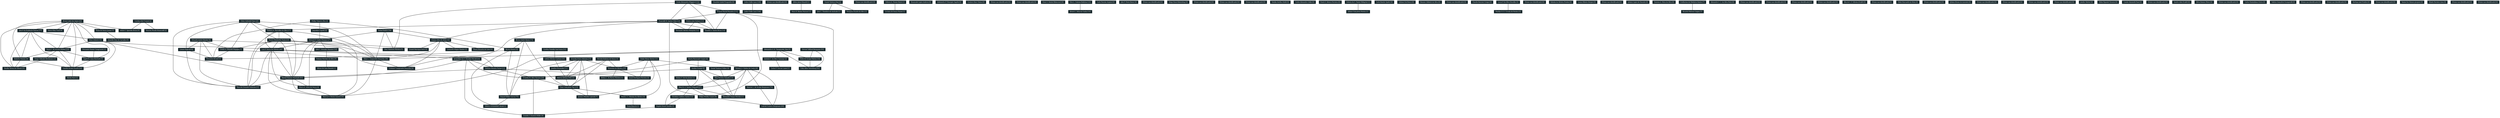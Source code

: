 strict graph grafo1 {
	graph [bb="0,0,12884,653",
		id=grafo1,
		overlap=False
	];
	node [fontsize=8,
		label="\N",
		shape=rectangle,
		style=filled
	];
	0	 [URL="membro-0047274636775859.html",
		color="#17272B",
		fontcolor="#FFFFFF",
		height=0.23611,
		label="Bruno Leite dos Anjos [20]",
		pos="345,538.5",
		width=1.4583];
	20	 [URL="membro-1171304952099087.html",
		color="#17272B",
		fontcolor="#FFFFFF",
		height=0.23611,
		label="João P. da Exaltação Pascon [17]",
		pos="235,485.5",
		width=1.7361];
	0 -- 20	 [pos="327.33,529.98 306.92,520.15 273.54,504.07 252.99,494.17"];
	24	 [URL="membro-1405850939282996.html",
		color="#17272B",
		fontcolor="#FFFFFF",
		height=0.23611,
		label="Irina Lübeck [15]",
		pos="391,432.5",
		width=1.0278];
	0 -- 24	 [pos="348.76,529.83 357.39,509.95 378.51,461.29 387.18,441.29"];
	25	 [URL="membro-1407091257163545.html",
		color="#17272B",
		fontcolor="#FFFFFF",
		height=0.23611,
		label="Paulo de Souza Junior [7]",
		pos="442,485.5",
		width=1.3889];
	0 -- 25	 [pos="360.58,529.98 378.58,520.15 408.02,504.07 426.13,494.17"];
	30	 [URL="membro-1689306155948159.html",
		color="#17272B",
		fontcolor="#FFFFFF",
		height=0.23611,
		label="Maria L. de Arruda Mistieri [23]",
		pos="333,379.5",
		width=1.7361];
	0 -- 30	 [pos="344.35,529.95 342.27,502.34 335.74,415.76 333.65,388.09"];
	59	 [URL="membro-3189945818846211.html",
		color="#17272B",
		fontcolor="#FFFFFF",
		height=0.23611,
		label="Maria Elisa Trost [8]",
		pos="553,485.5",
		width=1.1944];
	0 -- 59	 [pos="378.42,529.98 417.12,520.12 480.51,503.97 519.32,494.08"];
	80	 [URL="membro-4636080248996522.html",
		color="#17272B",
		fontcolor="#FFFFFF",
		height=0.23611,
		label="Roberto Thiesen [6]",
		pos="145,326.5",
		width=1.1389];
	0 -- 80	 [pos="292.4,532.37 244.87,525.68 179.87,513.27 163,494 121.97,447.12 136.75,362.3 142.88,335.12"];
	123	 [URL="membro-7571726937337690.html",
		color="#17272B",
		fontcolor="#FFFFFF",
		height=0.23611,
		label="Ingrid R. Lima Machado [5]",
		pos="510,326.5",
		width=1.5139];
	0 -- 123	 [pos="397.53,533.13 469.6,525.22 591.77,509.69 605,494 625.85,469.28 684.91,515.58 583,371 570.94,353.89 550.02,342.13 533.66,335.02"];
	140	 [URL="membro-8345134253755342.html",
		color="#17272B",
		fontcolor="#FFFFFF",
		height=0.23611,
		label="Marília Teresa de Oliveira [5]",
		pos="92,273.5",
		width=1.6111];
	0 -- 140	 [pos="292.23,533.34 195.58,522.43 0,492.89 0,432.5 0,432.5 0,432.5 0,379.5 0,333.45 50.145,297.62 76.393,282.02"];
	142	 [URL="membro-8519904598953344.html",
		color="#17272B",
		fontcolor="#FFFFFF",
		height=0.23611,
		label="Claudia Acosta Duarte [20]",
		pos="367,273.5",
		width=1.4861];
	0 -- 142	 [pos="292.39,532.49 241.45,525.66 168.93,512.94 148,494 87.431,439.18 42.103,380.25 95,318 108.96,301.57 238.11,286.21 313.32,278.57"];
	163	 [URL="membro-9761857774819478.html",
		color="#17272B",
		fontcolor="#FFFFFF",
		height=0.23611,
		label="Mário C. Sperotto Brum [5]",
		pos="706,485.5",
		width=1.4861];
	0 -- 163	 [pos="397.88,530.74 466.03,520.73 583.88,503.43 652.39,493.37"];
	20 -- 24	 [pos="260.06,476.98 289.09,467.12 336.63,450.97 365.74,441.08"];
	20 -- 30	 [pos="243.02,476.83 261.4,456.95 306.39,408.29 324.87,388.29"];
	20 -- 80	 [pos="230.16,476.95 214.53,449.34 165.52,362.76 149.86,335.09"];
	20 -- 140	 [pos="222.25,476.8 193.28,456.18 122.87,401.09 95,335 87.608,317.47 89.045,294.58 90.607,282.27"];
	20 -- 142	 [pos="234.64,476.73 234.25,456.08 235.96,403.69 261,371 281.79,343.85 304.03,358.36 329,335 345.68,319.39 357.85,294.89 363.49,282.03"];
	24 -- 30	 [pos="381.68,423.98 370.92,414.15 353.32,398.07 342.49,388.17"];
	24 -- 142	 [pos="395.03,423.77 400.02,411.88 407.46,389.89 404,371 397.7,336.63 379.87,298.67 371.47,282.06"];
	83	 [URL="membro-4839195121781005.html",
		color="#17272B",
		fontcolor="#FFFFFF",
		height=0.23611,
		label="Luis F. Souza de Oliveira [80]",
		pos="1136,379.5",
		width=1.6111];
	24 -- 83	 [pos="428.1,425.23 431.1,424.77 434.1,424.35 437,424 716.33,390.37 788.83,413.72 1069,388 1071.9,387.73 1074.9,387.44 1077.9,387.12"];
	124	 [URL="membro-7651341120825287.html",
		color="#17272B",
		fontcolor="#FFFFFF",
		height=0.23611,
		label="Michel Mansur Machado [83]",
		pos="1245,220.5",
		width=1.5694];
	24 -- 124	 [pos="428.15,425.25 467.07,417.34 529.84,403.69 583,388 737.53,342.4 767.58,303.6 924,265 1015.1,242.52 1123.7,230.45 1188.4,224.76"];
	71	 [URL="membro-4297260102377031.html",
		color="#17272B",
		fontcolor="#FFFFFF",
		height=0.23611,
		label="Amarílis Díaz de Carvalho [5]",
		pos="504,432.5",
		width=1.6111];
	25 -- 71	 [pos="451.96,476.98 463.46,467.15 482.28,451.07 493.86,441.17"];
	30 -- 80	 [pos="302.79,370.98 267.82,361.12 210.52,344.97 175.44,335.08"];
	30 -- 123	 [pos="361.44,370.98 394.37,361.12 448.31,344.97 481.34,335.08"];
	30 -- 142	 [pos="340.42,370.99 347.35,362.51 357.29,348.79 362,335 368.17,316.96 368.18,294.27 367.61,282.12"];
	98	 [URL="membro-5625811036384501.html",
		color="#17272B",
		fontcolor="#FFFFFF",
		height=0.23611,
		label="Diego Vilibaldo Beckmann [3]",
		pos="262,326.5",
		width=1.6111];
	30 -- 98	 [pos="321.59,370.98 308.42,361.15 286.87,345.07 273.61,335.17"];
	80 -- 140	 [pos="136.25,317.75 126.37,307.87 110.4,291.9 100.59,282.09"];
	80 -- 142	 [pos="180.67,317.98 221.97,308.12 289.63,291.97 331.05,282.08"];
	123 -- 142	 [pos="487.02,317.98 460.5,308.15 417.1,292.07 390.39,282.17"];
	148	 [URL="membro-8978799324980898.html",
		color="#17272B",
		fontcolor="#FFFFFF",
		height=0.23611,
		label="Mirela Noro [1]",
		pos="367,220.5",
		width=0.95833];
	142 -- 148	 [pos="367,264.75 367,254.87 367,238.9 367,229.09"];
	83 -- 124	 [pos="1144,370.96 1152,362.23 1164.4,348.13 1174,335 1201.6,297.23 1229.4,248.59 1240.3,229.12"];
	136	 [URL="membro-8153279253583982.html",
		color="#17272B",
		fontcolor="#FFFFFF",
		height=0.23611,
		label="Marcelo Donadel Malesuik [21]",
		pos="1558,167.5",
		width=1.6667];
	83 -- 136	 [pos="1136.9,370.95 1140.5,339.86 1154.4,233.53 1179,212 1202.5,191.46 1396.9,177.04 1497.8,170.87"];
	166	 [URL="membro-9923685211581446.html",
		color="#17272B",
		fontcolor="#FFFFFF",
		height=0.23611,
		label="Marcus V. Morini Querol [18]",
		pos="1202,114.5",
		width=1.6111];
	83 -- 166	 [pos="1134.1,370.76 1130.2,352.69 1122,309.88 1122,273.5 1122,273.5 1122,273.5 1122,220.5 1122,176.46 1166.5,139.13 1189.1,123.01"];
	144	 [URL="membro-8606207704187820.html",
		color="#17272B",
		fontcolor="#FFFFFF",
		height=0.23611,
		label="Marco A. Alves de Souza [4]",
		pos="1037,167.5",
		width=1.5694];
	83 -- 144	 [pos="1130,370.88 1124,362.09 1114.8,347.95 1108,335 1077.3,276.21 1049.2,201.16 1040.1,176.09"];
	85	 [URL="membro-5099227329574183.html",
		color="#17272B",
		fontcolor="#FFFFFF",
		height=0.23611,
		label="Jacqueline da C. Escobar Piccoli [24]",
		pos="1296,326.5",
		width=1.9306];
	83 -- 85	 [pos="1161.7,370.98 1191.5,361.12 1240.2,344.97 1270.1,335.08"];
	93	 [URL="membro-5421615151521751.html",
		color="#17272B",
		fontcolor="#FFFFFF",
		height=0.23611,
		label="Fabiane Moreira Farias [13]",
		pos="1437,273.5",
		width=1.5139];
	83 -- 93	 [pos="1194.3,372.55 1254.3,364.68 1343.4,350.89 1374,335 1399,322.04 1420.6,295.94 1430.8,282.28"];
	124 -- 136	 [pos="1295.3,211.98 1353.6,202.11 1449.2,185.92 1507.6,176.04"];
	124 -- 166	 [pos="1241.5,211.83 1233.4,191.95 1213.7,143.29 1205.6,123.29"];
	124 -- 144	 [pos="1211.6,211.98 1172.9,202.12 1109.5,185.97 1070.7,176.08"];
	98 -- 140	 [pos="234.69,317.98 203.06,308.12 151.25,291.97 119.53,282.08"];
	144 -- 166	 [pos="1063.5,158.98 1094.2,149.12 1144.5,132.97 1175.3,123.08"];
	85 -- 124	 [pos="1288.5,317.85 1281.3,309.26 1270.7,295.46 1264,282 1255.1,264.19 1249.4,241.41 1246.7,229.19"];
	85 -- 93	 [pos="1318.7,317.98 1344.8,308.15 1387.6,292.07 1413.9,282.17"];
	97	 [URL="membro-5587229134147743.html",
		color="#17272B",
		fontcolor="#FFFFFF",
		height=0.23611,
		label="Graziela M. Silva Tavares [29]",
		pos="2776,220.5",
		width=1.6528];
	85 -- 97	 [pos="1303.4,317.69 1316,303.48 1343.1,276 1373,265 1436.8,241.5 2456.3,225.14 2716.1,221.34"];
	149	 [URL="membro-9089314082593115.html",
		color="#17272B",
		fontcolor="#FFFFFF",
		height=0.23611,
		label="Daniela V. Kassick Müller [6]",
		pos="2466,8.5",
		width=1.6111];
	85 -- 149	 [pos="1299.3,317.68 1307.8,293.83 1330,225.93 1330,167.5 1330,167.5 1330,167.5 1330,114.5 1330,59.812 2175.7,20.585 2407.7,10.85"];
	93 -- 124	 [pos="1406.2,264.98 1370.4,255.12 1311.9,238.97 1276.1,229.08"];
	156	 [URL="membro-9436487230121608.html",
		color="#17272B",
		fontcolor="#FFFFFF",
		height=0.23611,
		label="Anali Martegani Ferreira [4]",
		pos="3318,220.5",
		width=1.5417];
	93 -- 156	 [pos="1491.9,272.5 1776.2,267.28 3074,242.86 3253,229 3256.1,228.76 3259.2,228.48 3262.4,228.17"];
	93 -- 97	 [pos="1491.6,271.34 1706.4,262.84 2492.8,231.71 2716.3,222.86"];
	1	 [URL="membro-0120736228044122.html",
		color="#17272B",
		fontcolor="#FFFFFF",
		height=0.23611,
		label="Clésio Soldateli Paim [20]",
		pos="1529,538.5",
		width=1.4167];
	1 -- 136	 [pos="1477.7,533.48 1404.3,525.76 1276.7,510.19 1263,494 1190.1,407.88 1354.5,384.03 1446,318 1469.4,301.12 1480.9,303.57 1500,282 1529.9,\
248.33 1548.7,196.51 1555.3,176.14"];
	64	 [URL="membro-3371279926465248.html",
		color="#17272B",
		fontcolor="#FFFFFF",
		height=0.23611,
		label="Lisiane Bajerski [8]",
		pos="2069,379.5",
		width=1.1389];
	1 -- 64	 [pos="1558,529.95 1651.8,502.34 1945.9,415.76 2039.8,388.09"];
	69	 [URL="membro-3992443023418750.html",
		color="#17272B",
		fontcolor="#FFFFFF",
		height=0.23611,
		label="Fabiana E. Barcellos da Silva [17]",
		pos="2039,485.5",
		width=1.7917];
	1 -- 69	 [pos="1580.1,533.3 1660.8,525.06 1822.7,508.47 1960,494 1964.7,493.51 1969.5,493 1974.3,492.48"];
	74	 [URL="membro-4455461576886254.html",
		color="#17272B",
		fontcolor="#FFFFFF",
		height=0.23611,
		label="Favero Reisdorfer Paula [23]",
		pos="1455,432.5",
		width=1.5556];
	1 -- 74	 [pos="1522.9,529.83 1509.1,509.95 1475.1,461.29 1461.1,441.29"];
	92	 [URL="membro-5400708933813339.html",
		color="#17272B",
		fontcolor="#FFFFFF",
		height=0.23611,
		label="Cheila D. Ottonelli Stopiglia [7]",
		pos="1583,379.5",
		width=1.6944];
	1 -- 92	 [pos="1531.9,529.95 1541.3,502.34 1570.7,415.76 1580.1,388.09"];
	112	 [URL="membro-6758699828667193.html",
		color="#17272B",
		fontcolor="#FFFFFF",
		height=0.23611,
		label="Elton L. Gasparotto Denardin [38]",
		pos="1672,326.5",
		width=1.7917];
	1 -- 112	 [pos="1478,536.56 1392.8,532.64 1216.5,521.69 1070,494 984.24,477.79 636.71,434.11 697,371 712.76,354.51 1392.1,334.27 1607.3,328.26"];
	64 -- 136	 [pos="2048.3,370.93 1965.9,336.73 1661,210.25 1578.6,176.06"];
	102	 [URL="membro-5910402149698767.html",
		color="#17272B",
		fontcolor="#FFFFFF",
		height=0.23611,
		label="Fernanda Bruxel [3]",
		pos="2106,326.5",
		width=1.1528];
	64 -- 102	 [pos="2075.1,370.75 2082,360.87 2093.2,344.9 2100,335.09"];
	69 -- 83	 [pos="1974.1,484.67 1856.8,482.38 1602.1,473.7 1390,441 1306.8,428.17 1210.8,401.64 1164.3,388.01"];
	69 -- 124	 [pos="2103.6,482.21 2165.2,477.56 2251.8,466.56 2273,441 2303.2,404.55 2418.4,404.04 2143,265 2105.4,246.03 1493.4,227.43 1301.8,222.05"];
	69 -- 136	 [pos="2103.5,480.37 2169.6,474.08 2266.9,461.64 2298,441 2326.8,421.89 2346.6,402.36 2332,371 2295.5,292.66 2247.9,300.24 2169,265 2106.7,\
237.19 2091.5,227.14 2025,212 1949.2,194.74 1726.5,178.46 1618.4,171.31"];
	69 -- 74	 [pos="1974.3,479.63 1859,469.17 1620.3,447.5 1511.3,437.61"];
	69 -- 112	 [pos="2034.5,476.81 2022.7,454.92 1988.5,397.34 1942,371 1907.8,351.62 1805,338.7 1736.5,331.98"];
	74 -- 83	 [pos="1403.7,423.98 1344.3,414.11 1246.9,397.92 1187.4,388.04"];
	74 -- 124	 [pos="1398.6,425.29 1354.4,418.35 1298.1,406.2 1284,388 1279.4,382.02 1279.8,377.26 1284,371 1310,332.56 1394.7,359.56 1374,318 1351.4,\
272.64 1296.6,242.77 1266.2,229.1"];
	74 -- 136	 [pos="1430.7,423.89 1405.5,413.51 1371.7,394.5 1385,371 1423.1,303.91 1489.2,344.8 1534,282 1557.8,248.6 1559,196.62 1558.4,176.18"];
	74 -- 92	 [pos="1475.6,423.98 1499.3,414.15 1538.2,398.07 1562.1,388.17"];
	74 -- 112	 [pos="1435.1,423.99 1411.1,412.51 1375.8,391.18 1393,371 1406.8,354.86 1529.3,340.21 1607.4,332.41"];
	100	 [URL="membro-5805841991374556.html",
		color="#17272B",
		fontcolor="#FFFFFF",
		height=0.23611,
		label="Cleci Menezes Moreira [7]",
		pos="759,379.5",
		width=1.4583];
	74 -- 100	 [pos="1398.9,428.23 1267.3,418.2 939.82,393.27 811.64,383.51"];
	101	 [URL="membro-5903230708776294.html",
		color="#17272B",
		fontcolor="#FFFFFF",
		height=0.23611,
		label="Daniel Henrique Roos [3]",
		pos="1453,379.5",
		width=1.4028];
	74 -- 101	 [pos="1454.7,423.75 1454.3,413.87 1453.7,397.9 1453.3,388.09"];
	92 -- 112	 [pos="1597.3,370.98 1613.8,361.15 1640.8,345.07 1657.4,335.17"];
	92 -- 102	 [pos="1644,373.32 1751.7,362.41 1972.6,340.02 2064.5,330.71"];
	112 -- 166	 [pos="1672.7,317.83 1674.5,289.77 1676,200.82 1627,159 1599.7,135.68 1370.3,122.17 1260.3,116.98"];
	121	 [URL="membro-7528612885865102.html",
		color="#17272B",
		fontcolor="#FFFFFF",
		height=0.23611,
		label="Cristiane Casagrande Denardin [9]",
		pos="2069,273.5",
		width=1.8056];
	112 -- 121	 [pos="1735.8,317.98 1809.8,308.11 1931,291.92 2005,282.04"];
	2	 [URL="membro-0130850513274456.html",
		color="#17272B",
		fontcolor="#FFFFFF",
		height=0.23611,
		label="Michele Bulhosa de Souza [3]",
		pos="2949,326.5",
		width=1.5833];
	55	 [URL="membro-2897389126865192.html",
		color="#17272B",
		fontcolor="#FFFFFF",
		height=0.23611,
		label="Márcia Adriana Poll [12]",
		pos="2980,220.5",
		width=1.375];
	2 -- 55	 [pos="2949.6,317.97 2950.7,305.94 2953.3,283.39 2959,265 2963.1,251.95 2970.2,237.83 2975.1,229.07"];
	84	 [URL="membro-5054903220250339.html",
		color="#17272B",
		fontcolor="#FFFFFF",
		height=0.23611,
		label="Andressa da Silveira [10]",
		pos="3242,273.5",
		width=1.3889];
	2 -- 84	 [pos="2996.1,317.98 3050.6,308.12 3139.9,291.97 3194.6,282.08"];
	107	 [URL="membro-6283719909074304.html",
		color="#17272B",
		fontcolor="#FFFFFF",
		height=0.23611,
		label="Cenir Gonçalves Tier [15]",
		pos="2941,167.5",
		width=1.4306];
	2 -- 107	 [pos="2944.2,317.92 2934.1,298.92 2912.5,251.82 2921,212 2923.8,198.91 2930.8,185.03 2935.7,176.32"];
	55 -- 107	 [pos="2973.6,211.75 2966.3,201.87 2954.5,185.9 2947.3,176.09"];
	84 -- 156	 [pos="3254.2,264.98 3268.3,255.15 3291.4,239.07 3305.6,229.17"];
	117	 [URL="membro-7263325437834001.html",
		color="#17272B",
		fontcolor="#FFFFFF",
		height=0.23611,
		label="Betina L. da Rocha Moreira [1]",
		pos="3184,220.5",
		width=1.6667];
	84 -- 117	 [pos="3232.7,264.98 3221.9,255.15 3204.3,239.07 3193.5,229.17"];
	118	 [URL="membro-7312946418733110.html",
		color="#17272B",
		fontcolor="#FFFFFF",
		height=0.23611,
		label="Raquel Pötter Garcia [75]",
		pos="2688,114.5",
		width=1.4028];
	107 -- 118	 [pos="2900.4,158.98 2853.3,149.12 2776.2,132.97 2729,123.08"];
	157	 [URL="membro-9449772207314379.html",
		color="#17272B",
		fontcolor="#FFFFFF",
		height=0.23611,
		label="Jussara Mendes Lipinski [7]",
		pos="3440,114.5",
		width=1.4861];
	107 -- 157	 [pos="2992.5,162.03 3087.5,151.94 3289.4,130.5 3386.1,120.22"];
	120	 [URL="membro-7525976996261066.html",
		color="#17272B",
		fontcolor="#FFFFFF",
		height=0.23611,
		label="Marta I. C. Messias da Silveira [4]",
		pos="3142,114.5",
		width=1.8194];
	107 -- 120	 [pos="2973.3,158.98 3010.7,149.12 3071.9,132.97 3109.5,123.08"];
	138	 [URL="membro-8253689558366590.html",
		color="#17272B",
		fontcolor="#FFFFFF",
		height=0.23611,
		label="Débora Schlotefeldt Siniak [1]",
		pos="2380,61.5",
		width=1.6111];
	118 -- 138	 [pos="2638.5,105.98 2581.1,96.109 2487.1,79.924 2429.6,70.038"];
	152	 [URL="membro-9177182127478055.html",
		color="#17272B",
		fontcolor="#FFFFFF",
		height=0.23611,
		label="Paula Bianchi [1]",
		pos="3142,61.5",
		width=1.0278];
	120 -- 152	 [pos="3142,105.75 3142,95.869 3142,79.9 3142,70.089"];
	3	 [URL="membro-0147193667632049.html",
		color="#17272B",
		fontcolor="#FFFFFF",
		height=0.23611,
		label="Claudete Izabel Funguetto [0]",
		pos="4092,644.5",
		width=1.5694];
	4	 [URL="membro-0319287015319197.html",
		color="#17272B",
		fontcolor="#FFFFFF",
		height=0.23611,
		label="Giulia Alessandra Wiggers [132]",
		pos="3936,644.5",
		width=1.7222];
	4 -- 100	 [pos="3873.7,643.99 3442.4,640.27 919,615.19 919,538.5 919,538.5 919,538.5 919,485.5 919,428.69 848.03,400.53 800.62,388.06"];
	8	 [URL="membro-0454207116065740.html",
		color="#17272B",
		fontcolor="#FFFFFF",
		height=0.23611,
		label="Franck Maciel Peçanha [131]",
		pos="4130,591.5",
		width=1.5694];
	4 -- 8	 [pos="3967.2,635.98 4003.3,626.12 4062.4,609.97 4098.6,600.08"];
	35	 [URL="membro-1934452177482144.html",
		color="#17272B",
		fontcolor="#FFFFFF",
		height=0.23611,
		label="Francielli W. Santos Cibin [16]",
		pos="3842,538.5",
		width=1.6528];
	4 -- 35	 [pos="3928.3,635.83 3910.7,615.95 3867.5,567.29 3849.8,547.29"];
	115	 [URL="membro-7161639654325086.html",
		color="#17272B",
		fontcolor="#FFFFFF",
		height=0.23611,
		label="Daniela d. Santos Brum [14]",
		pos="4065,485.5",
		width=1.5278];
	4 -- 115	 [pos="3944.9,635.79 3961.5,619.25 3998.1,581.81 4025,547 4038.9,529.07 4052.8,506.34 4060,494.15"];
	8 -- 35	 [pos="4083.7,582.98 4030.1,573.12 3942.4,556.97 3888.6,547.08"];
	8 -- 115	 [pos="4124.7,582.83 4112.5,562.95 4082.7,514.29 4070.4,494.29"];
	82	 [URL="membro-4752530725363240.html",
		color="#17272B",
		fontcolor="#FFFFFF",
		height=0.23611,
		label="Felipe Pivetta Carpes [6]",
		pos="4100,114.5",
		width=1.3611];
	8 -- 82	 [pos="4132.5,582.79 4137.4,564.78 4148,522.09 4148,485.5 4148,485.5 4148,485.5 4148,220.5 4148,181.31 4120.4,140.64 4107.1,123.24"];
	129	 [URL="membro-7751701952514459.html",
		color="#17272B",
		fontcolor="#FFFFFF",
		height=0.23611,
		label="Gabriel Gustavo Bergmann [69]",
		pos="4059,61.5",
		width=1.6806];
	8 -- 129	 [pos="4138.3,582.96 4153.8,565.93 4186,525.88 4186,485.5 4186,485.5 4186,485.5 4186,167.5 4186,137.47 4179.3,127.19 4158,106 4140.1,88.188 \
4113.8,76.83 4092.8,70.051"];
	35 -- 69	 [pos="3782.3,536.74 3509.9,528.74 2386.8,495.72 2103.9,487.41"];
	35 -- 121	 [pos="3782.2,534.56 3543.4,518.46 2657.5,455.37 2385,388 2325.7,373.33 2151.8,305.99 2090.6,282.01"];
	35 -- 115	 [pos="3877.8,529.98 3919.3,520.12 3987.3,503.97 4028.9,494.08"];
	35 -- 82	 [pos="3843.7,529.78 3846.3,517.51 3851.9,494.69 3861,477 3937.9,327.52 4023.6,330.44 4090,176 4097.6,158.31 4099.5,135.49 4099.9,123.22"];
	63	 [URL="membro-3338405134728553.html",
		color="#17272B",
		fontcolor="#FFFFFF",
		height=0.23611,
		label="Fernando Silveira Mesquita [12]",
		pos="3931,485.5",
		width=1.6944];
	35 -- 63	 [pos="3856.3,529.98 3872.8,520.15 3899.8,504.07 3916.4,494.17"];
	72	 [URL="membro-4355211015887363.html",
		color="#17272B",
		fontcolor="#FFFFFF",
		height=0.23611,
		label="Daiana Silva de Ávila [14]",
		pos="1754,432.5",
		width=1.4444];
	35 -- 72	 [pos="3782.2,538.01 3482.2,535.4 2147.8,522.31 1965,494 1894.3,483.05 1814,455.15 1776.1,441"];
	82 -- 129	 [pos="4093.2,105.75 4085.6,95.869 4073.2,79.9 4065.6,70.089"];
	72 -- 112	 [pos="1736,423.99 1721.9,416.41 1702.6,404.04 1691,388 1679.2,371.72 1674.6,347.93 1672.9,335.24"];
	72 -- 101	 [pos="1705.6,423.98 1649.6,414.12 1557.9,397.97 1501.7,388.08"];
	72 -- 121	 [pos="1806.3,427.22 1845.5,421.63 1899.4,410.36 1942,388 1995.6,359.87 2044.4,303.86 2062,282.27"];
	77	 [URL="membro-4569568927785852.html",
		color="#17272B",
		fontcolor="#FFFFFF",
		height=0.23611,
		label="Leonardo Magno Rambo [1]",
		pos="1754,379.5",
		width=1.5];
	72 -- 77	 [pos="1754,423.75 1754,413.87 1754,397.9 1754,388.09"];
	165	 [URL="membro-9880332007728108.html",
		color="#17272B",
		fontcolor="#FFFFFF",
		height=0.23611,
		label="Maria Eduarda de Lima [3]",
		pos="1880,379.5",
		width=1.4861];
	72 -- 165	 [pos="1774.2,423.98 1797.6,414.15 1835.9,398.07 1859.4,388.17"];
	5	 [URL="membro-0390762757228334.html",
		color="#17272B",
		fontcolor="#FFFFFF",
		height=0.23611,
		label="Phillip Vilanova Ilha [2]",
		pos="2132,538.5",
		width=1.3333];
	5 -- 102	 [pos="2132,529.7 2131.7,504.66 2130,430.97 2119,371 2116.7,358.33 2112.2,344.12 2109.1,335.24"];
	26	 [URL="membro-1554363972064498.html",
		color="#17272B",
		fontcolor="#FFFFFF",
		height=0.23611,
		label="Jaqueline Copetti [4]",
		pos="1121,485.5",
		width=1.1667];
	5 -- 26	 [pos="2083.9,536.19 1952.5,529.82 1576,511.38 1263,494 1229.5,492.14 1191.5,489.86 1163.2,488.12"];
	62	 [URL="membro-3289557948187134.html",
		color="#17272B",
		fontcolor="#FFFFFF",
		height=0.23611,
		label="Bruna Stamm [5]",
		pos="2431,379.5",
		width=1.0139];
	5 -- 62	 [pos="2157.5,529.9 2200.1,514.97 2287.7,481.94 2355,441 2381.1,425.13 2408.1,401.17 2421.8,388.35"];
	52	 [URL="membro-2760002240063004.html",
		color="#17272B",
		fontcolor="#FFFFFF",
		height=0.23611,
		label="Edward F. Castro Pessano [27]",
		pos="1082,432.5",
		width=1.6389];
	26 -- 52	 [pos="1114.6,476.75 1107.3,466.87 1095.5,450.9 1088.3,441.09"];
	62 -- 102	 [pos="2394.4,373.52 2333.4,363.59 2211.7,343.74 2147.6,333.29"];
	62 -- 118	 [pos="2432,370.88 2434.6,350.56 2443.6,298.82 2469,265 2523.7,192.17 2624.4,142.14 2667.5,123.08"];
	62 -- 138	 [pos="2428.5,370.97 2421.8,347.3 2404,278.74 2404,220.5 2404,220.5 2404,220.5 2404,167.5 2404,130.52 2389.9,88.029 2383.3,70.144"];
	52 -- 83	 [pos="1090.9,423.75 1101,413.87 1117.3,397.9 1127.2,388.09"];
	52 -- 124	 [pos="1032.2,423.96 994.37,416.33 946.8,403.9 935,388 902.38,344.05 902.94,304.33 941,265 957.93,247.51 1105.2,232.34 1188.4,225.07"];
	52 -- 166	 [pos="1022.8,424.91 978.08,417.86 921.92,405.76 907,388 871.82,346.12 893.15,316.7 911,265 928.67,213.83 927.04,190.59 971,159 998.12,\
139.52 1084.8,126.77 1143.9,120.1"];
	52 -- 144	 [pos="1029.8,423.95 988.82,416.2 936.15,403.6 921,388 904.1,370.6 910.91,359.08 908,335 904.17,303.32 906.62,291.76 924,265 950.39,224.37 \
998.52,191.07 1022.6,176.08"];
	126	 [URL="membro-7724745358129837.html",
		color="#17272B",
		fontcolor="#FFFFFF",
		height=0.23611,
		label="Julio C. Bresolin Marinho [14]",
		pos="1002,379.5",
		width=1.6111];
	52 -- 126	 [pos="1069.1,423.98 1054.3,414.15 1030,398.07 1015.1,388.17"];
	141	 [URL="membro-8442280124362170.html",
		color="#17272B",
		fontcolor="#FFFFFF",
		height=0.23611,
		label="Fabiane Ferreira da Silva [5]",
		pos="1000,326.5",
		width=1.5556];
	126 -- 141	 [pos="1001.7,370.75 1001.3,360.87 1000.7,344.9 1000.3,335.09"];
	6	 [URL="membro-0413672548289485.html",
		color="#17272B",
		fontcolor="#FFFFFF",
		height=0.23611,
		label="Letice Dalla Lana [106]",
		pos="4253,644.5",
		width=1.3333];
	146	 [URL="membro-8800974824747213.html",
		color="#17272B",
		fontcolor="#FFFFFF",
		height=0.23611,
		label="Letice Dalla Lana [106]",
		pos="4253,591.5",
		width=1.3333];
	6 -- 146	 [pos="4253,635.75 4253,625.87 4253,609.9 4253,600.09"];
	7	 [URL="membro-0450761543923331.html",
		color="#17272B",
		fontcolor="#FFFFFF",
		height=0.23611,
		label="[Nome-nao-identificado] [0]",
		pos="4374,644.5",
		width=1.5278];
	9	 [URL="membro-0473681435809042.html",
		color="#17272B",
		fontcolor="#FFFFFF",
		height=0.23611,
		label="Ailton Jesus Dinardi [1]",
		pos="4495,644.5",
		width=1.3194];
	37	 [URL="membro-2047536712039793.html",
		color="#17272B",
		fontcolor="#FFFFFF",
		height=0.23611,
		label="Mara R. Bonini Marzari [1]",
		pos="4495,591.5",
		width=1.4861];
	9 -- 37	 [pos="4495,635.75 4495,625.87 4495,609.9 4495,600.09"];
	10	 [URL="membro-0527775082585913.html",
		color="#17272B",
		fontcolor="#FFFFFF",
		height=0.23611,
		label="Alessandra S. K. Tamajusuku Neis [5]",
		pos="2557,379.5",
		width=1.9861];
	10 -- 166	 [pos="2532.4,370.99 2512.2,363.33 2483.3,350.86 2461,335 2399,290.93 2410.7,244.65 2342,212 2243.7,165.29 1478.5,127.11 1260,117.08"];
	10 -- 112	 [pos="2485.5,371.8 2482.3,371.52 2479.1,371.25 2476,371 2201.5,349.01 1873.4,334.51 1736.7,329"];
	125	 [URL="membro-7670823136210400.html",
		color="#17272B",
		fontcolor="#FFFFFF",
		height=0.23611,
		label="Fabio de Araújo Pedron [34]",
		pos="2705,326.5",
		width=1.5278];
	10 -- 125	 [pos="2580.8,370.98 2608.2,361.15 2653.2,345.07 2680.8,335.17"];
	132	 [URL="membro-7894853383109682.html",
		color="#17272B",
		fontcolor="#FFFFFF",
		height=0.23611,
		label="Antonio C. da Silva Camargo [2]",
		pos="2532,326.5",
		width=1.7222];
	10 -- 132	 [pos="2552.9,370.75 2548.2,360.87 2540.7,344.9 2536.1,335.09"];
	158	 [URL="membro-9474062270578041.html",
		color="#17272B",
		fontcolor="#FFFFFF",
		height=0.23611,
		label="Cátia Aline Veiverberg [52]",
		pos="2705,273.5",
		width=1.5139];
	10 -- 158	 [pos="2568.6,370.85 2584.8,358.87 2615,336.58 2641,318 2658.6,305.42 2679.2,291.18 2692.2,282.27"];
	125 -- 158	 [pos="2705,317.75 2705,307.87 2705,291.9 2705,282.09"];
	154	 [URL="membro-9300090274623517.html",
		color="#17272B",
		fontcolor="#FFFFFF",
		height=0.23611,
		label="Carlos F. Ceccon Lanes [1]",
		pos="2532,273.5",
		width=1.4861];
	132 -- 154	 [pos="2532,317.75 2532,307.87 2532,291.9 2532,282.09"];
	11	 [URL="membro-0540637395800217.html",
		color="#17272B",
		fontcolor="#FFFFFF",
		height=0.23611,
		label="Graciela Dutra Sehnem [15]",
		pos="3209,326.5",
		width=1.5278];
	11 -- 55	 [pos="3190,317.84 3170.5,308.89 3139.1,294.52 3112,282 3071.4,263.22 3023.8,241.01 2998.3,229.09"];
	11 -- 84	 [pos="3214.4,317.75 3220.6,307.87 3230.5,291.9 3236.7,282.09"];
	11 -- 107	 [pos="3197.4,317.77 3170.3,297.65 3100.7,247.06 3038,212 3012.8,197.89 2982.3,184.45 2962.3,176.11"];
	11 -- 118	 [pos="3201.8,317.83 3177.4,288.98 3093.6,195.95 3001,159 2954.4,140.41 2814.8,125.68 2738.8,118.78"];
	11 -- 157	 [pos="3232.9,317.94 3269,304.05 3337.8,273.57 3382,229 3413.8,196.87 3431.7,143.7 3437.7,123.06"];
	51	 [URL="membro-2742168118237213.html",
		color="#17272B",
		fontcolor="#FFFFFF",
		height=0.23611,
		label="Josefine Busanello [11]",
		pos="3014,273.5",
		width=1.2778];
	11 -- 51	 [pos="3177.7,317.98 3141.4,308.12 3082,291.97 3045.6,282.08"];
	51 -- 55	 [pos="3008.4,264.75 3002,254.87 2991.8,238.9 2985.5,229.09"];
	12	 [URL="membro-0608415543843353.html",
		color="#17272B",
		fontcolor="#FFFFFF",
		height=0.23611,
		label="Daniel Ventura Dias [2]",
		pos="4648,644.5",
		width=1.3333];
	61	 [URL="membro-3268338503303216.html",
		color="#17272B",
		fontcolor="#FFFFFF",
		height=0.23611,
		label="João C. Theodoro de Andrade [1]",
		pos="4629,591.5",
		width=1.7361];
	12 -- 61	 [pos="4644.9,635.75 4641.3,625.87 4635.6,609.9 4632.1,600.09"];
	153	 [URL="membro-9224466302319645.html",
		color="#17272B",
		fontcolor="#FFFFFF",
		height=0.23611,
		label="Morgana Duarte da Silva [1]",
		pos="4765,591.5",
		width=1.5278];
	12 -- 153	 [pos="4666.8,635.98 4688.5,626.15 4724,610.07 4745.9,600.17"];
	13	 [URL="membro-0730168701730122.html",
		color="#17272B",
		fontcolor="#FFFFFF",
		height=0.23611,
		label="[Nome-nao-identificado] [0]",
		pos="4807,644.5",
		width=1.5278];
	14	 [URL="membro-0731595522786356.html",
		color="#17272B",
		fontcolor="#FFFFFF",
		height=0.23611,
		label="Débora A. Nunes Mario [1]",
		pos="4953,644.5",
		width=1.4861];
	159	 [URL="membro-9481005095699614.html",
		color="#17272B",
		fontcolor="#FFFFFF",
		height=0.23611,
		label="Luciana de Souza Nunes [1]",
		pos="4953,591.5",
		width=1.5139];
	14 -- 159	 [pos="4953,635.75 4953,625.87 4953,609.9 4953,600.09"];
	15	 [URL="membro-0905525857714574.html",
		color="#17272B",
		fontcolor="#FFFFFF",
		height=0.23611,
		label="Emanuele Lopes Ambros [0]",
		pos="5080,644.5",
		width=1.5278];
	16	 [URL="membro-0945382220038723.html",
		color="#17272B",
		fontcolor="#FFFFFF",
		height=0.23611,
		label="Aleksandra P. Sharapin Sagrilo [0]",
		pos="5219,644.5",
		width=1.8194];
	17	 [URL="membro-1036421275856987.html",
		color="#17272B",
		fontcolor="#FFFFFF",
		height=0.23611,
		label="Gustavo Ruiz Chiesa [0]",
		pos="5351,644.5",
		width=1.3333];
	18	 [URL="membro-1039578227394206.html",
		color="#17272B",
		fontcolor="#FFFFFF",
		height=0.23611,
		label="Bruna Sodré Simon [73]",
		pos="2826,432.5",
		width=1.3194];
	18 -- 107	 [pos="2831.4,423.81 2842,406.17 2864,364.62 2864,326.5 2864,326.5 2864,326.5 2864,273.5 2864,230.06 2906.9,192.43 2928.6,176.13"];
	18 -- 118	 [pos="2825.1,423.83 2822,397.23 2809.3,315.5 2768,265 2748.1,240.63 2724.8,254.96 2707,229 2684,195.43 2685.5,143.55 2687.1,123.15"];
	18 -- 62	 [pos="2778.3,427.36 2710.8,419.87 2583.7,405 2476,388 2473.3,387.58 2470.6,387.12 2467.8,386.64"];
	19	 [URL="membro-1134532326779900.html",
		color="#17272B",
		fontcolor="#FFFFFF",
		height=0.23611,
		label="[Nome-nao-identificado] [0]",
		pos="5472,644.5",
		width=1.5278];
	21	 [URL="membro-1205982002582299.html",
		color="#17272B",
		fontcolor="#FFFFFF",
		height=0.23611,
		label="[Nome-nao-identificado] [0]",
		pos="5600,644.5",
		width=1.5278];
	22	 [URL="membro-1274611347204473.html",
		color="#17272B",
		fontcolor="#FFFFFF",
		height=0.23611,
		label="Dioni G. Bonini Bitencourt [0]",
		pos="5731,644.5",
		width=1.6111];
	23	 [URL="membro-1334990398175859.html",
		color="#17272B",
		fontcolor="#FFFFFF",
		height=0.23611,
		label="Vera L. Gainssa Balinhas [10]",
		pos="5865,644.5",
		width=1.6111];
	139	 [URL="membro-8280027528821559.html",
		color="#17272B",
		fontcolor="#FFFFFF",
		height=0.23611,
		label="Álvaro L. Ávila da Cunha [10]",
		pos="5865,591.5",
		width=1.625];
	23 -- 139	 [pos="5865,635.75 5865,625.87 5865,609.9 5865,600.09"];
	97 -- 107	 [pos="2802.5,211.98 2833.2,202.12 2883.5,185.97 2914.3,176.08"];
	97 -- 149	 [pos="2762.4,211.77 2736.3,194.89 2677,156.48 2628,123 2571.4,84.363 2504.9,36.606 2478.1,17.255"];
	155	 [URL="membro-9365069870272242.html",
		color="#17272B",
		fontcolor="#FFFFFF",
		height=0.23611,
		label="Alinne de Lima Bonetti [1]",
		pos="1003,273.5",
		width=1.4583];
	141 -- 155	 [pos="1000.5,317.75 1001.1,307.87 1002,291.9 1002.5,282.09"];
	27	 [URL="membro-1594473413042423.html",
		color="#17272B",
		fontcolor="#FFFFFF",
		height=0.23611,
		label="Giovani Taffarel Bergamin [55]",
		pos="2722,379.5",
		width=1.6944];
	27 -- 125	 [pos="2719.2,370.75 2716,360.87 2710.9,344.9 2707.8,335.09"];
	27 -- 158	 [pos="2736.7,370.99 2754.2,359.69 2779.8,338.72 2769,318 2760.2,301.09 2741.6,289.31 2726.8,282.13"];
	28	 [URL="membro-1642728904660751.html",
		color="#17272B",
		fontcolor="#FFFFFF",
		height=0.23611,
		label="Carla Tourem Argemi [0]",
		pos="5992,644.5",
		width=1.4028];
	29	 [URL="membro-1687582353682831.html",
		color="#17272B",
		fontcolor="#FFFFFF",
		height=0.23611,
		label="Cynthia Fontella Sant'Anna [31]",
		pos="3080,379.5",
		width=1.6806];
	44	 [URL="membro-2309155244128217.html",
		color="#17272B",
		fontcolor="#FFFFFF",
		height=0.23611,
		label="Leticia Silveira Cardoso [33]",
		pos="3080,326.5",
		width=1.5556];
	29 -- 44	 [pos="3080,370.75 3080,360.87 3080,344.9 3080,335.09"];
	44 -- 51	 [pos="3069.4,317.98 3057.2,308.15 3037.1,292.07 3024.8,282.17"];
	31	 [URL="membro-1732554531115089.html",
		color="#17272B",
		fontcolor="#FFFFFF",
		height=0.23611,
		label="Marta Fioravanti Carpes [6]",
		pos="3550,326.5",
		width=1.5];
	31 -- 97	 [pos="3521.5,317.91 3475.6,304.41 3382.1,278.36 3301,265 3212.9,250.48 2953.8,232.22 2835.8,224.38"];
	58	 [URL="membro-3080414309796385.html",
		color="#17272B",
		fontcolor="#FFFFFF",
		height=0.23611,
		label="Anelise Dumke [9]",
		pos="3550,273.5",
		width=1.0972];
	31 -- 58	 [pos="3550,317.75 3550,307.87 3550,291.9 3550,282.09"];
	65	 [URL="membro-3488358978951622.html",
		color="#17272B",
		fontcolor="#FFFFFF",
		height=0.23611,
		label="Antônio A. Mattos de Castro [8]",
		pos="3859,273.5",
		width=1.6944];
	31 -- 65	 [pos="3599.6,317.98 3657.2,308.11 3751.6,291.92 3809.2,282.04"];
	58 -- 97	 [pos="3510.3,270.78 3383.4,262.09 2987.1,234.95 2835.6,224.58"];
	70	 [URL="membro-4273636582098573.html",
		color="#17272B",
		fontcolor="#FFFFFF",
		height=0.23611,
		label="Eloá Ferreira Yamada [13]",
		pos="3759,220.5",
		width=1.4722];
	58 -- 70	 [pos="3583.6,264.98 3622.5,255.12 3686.2,238.97 3725.2,229.08"];
	75	 [URL="membro-4480938481569672.html",
		color="#17272B",
		fontcolor="#FFFFFF",
		height=0.23611,
		label="Eloá M. d. Santos Chiquetti [27]",
		pos="3670,167.5",
		width=1.6944];
	58 -- 75	 [pos="3551.1,264.86 3553.2,251.87 3558.9,227.19 3573,212 3589.7,194.09 3614.9,182.82 3635.5,176.1"];
	151	 [URL="membro-9150737299779719.html",
		color="#17272B",
		fontcolor="#FFFFFF",
		height=0.23611,
		label="Fernanda Vargas Ferreira [1]",
		pos="3757,114.5",
		width=1.5694];
	58 -- 151	 [pos="3549.9,264.77 3550.1,252.5 3551.5,229.68 3559,212 3570.6,184.59 3575.3,175.67 3600,159 3629.8,138.85 3668.7,127.75 3700.3,121.66"];
	65 -- 129	 [pos="3863.5,264.8 3874.2,244.73 3902.5,194.24 3935,159 3970.1,120.96 4021,85.946 4045.2,70.223"];
	65 -- 70	 [pos="3842.9,264.98 3824.4,255.15 3794,239.07 3775.4,229.17"];
	65 -- 75	 [pos="3856,264.97 3851,251.65 3839.4,226.01 3821,212 3795.1,192.27 3760.7,181.26 3731.2,175.14"];
	65 -- 151	 [pos="3858,264.68 3856.4,252.3 3852.2,229.34 3843,212 3822.9,174.13 3785.2,138.77 3767.2,123.05"];
	110	 [URL="membro-6644705302687385.html",
		color="#17272B",
		fontcolor="#FFFFFF",
		height=0.23611,
		label="Mauren L. de Araújo Bergmann [70]",
		pos="4013,167.5",
		width=1.9028];
	65 -- 110	 [pos="3873.4,264.95 3887.8,256.22 3910.8,242.12 3930,229 3956.4,211.01 3986.2,188.3 4001.9,176.14"];
	70 -- 75	 [pos="3744.7,211.98 3728.2,202.15 3701.2,186.07 3684.6,176.17"];
	70 -- 151	 [pos="3758.8,211.83 3758.5,191.95 3757.5,143.29 3757.2,123.29"];
	75 -- 82	 [pos="3731.2,159.96 3817.1,149.37 3971.8,130.3 4050.7,120.57"];
	75 -- 151	 [pos="3684,158.98 3700.1,149.15 3726.5,133.07 3742.8,123.17"];
	88	 [URL="membro-5133331455842344.html",
		color="#17272B",
		fontcolor="#FFFFFF",
		height=0.23611,
		label="Christian Caldeira Santos [12]",
		pos="3584,114.5",
		width=1.5972];
	75 -- 88	 [pos="3656.2,158.98 3640.2,149.15 3614.1,133.07 3598.1,123.17"];
	99	 [URL="membro-5698478368912787.html",
		color="#17272B",
		fontcolor="#FFFFFF",
		height=0.23611,
		label="Ângela Kemel Zanella [3]",
		pos="3584,61.5",
		width=1.4306];
	75 -- 99	 [pos="3669,158.72 3667.1,145.99 3662.2,122.14 3650,106 3637.8,89.779 3617.8,77.514 3603.1,70.01"];
	110 -- 129	 [pos="4016.8,158.83 4025.4,138.95 4046.5,90.286 4055.2,70.294"];
	88 -- 99	 [pos="3584,105.75 3584,95.869 3584,79.9 3584,70.089"];
	99 -- 149	 [pos="3532.3,59.05 3347.3,50.281 2718.9,20.487 2524.1,11.252"];
	32	 [URL="membro-1814676097078820.html",
		color="#17272B",
		fontcolor="#FFFFFF",
		height=0.23611,
		label="Eduardo André Bender [6]",
		pos="2212,432.5",
		width=1.4444];
	32 -- 136	 [pos="2212.9,423.92 2213.8,411.82 2214.5,389.2 2209,371 2192.8,317.92 2189.3,295.54 2143,265 2057.2,208.48 1749.9,180.84 1618.4,171.39"];
	32 -- 64	 [pos="2189,423.98 2162.5,414.15 2119.1,398.07 2092.4,388.17"];
	32 -- 92	 [pos="2160,428.12 2044.6,418.4 1767.7,395.06 1644.2,384.66"];
	32 -- 102	 [pos="2203.5,423.66 2192,411.65 2170.6,389.52 2152,371 2139.4,358.46 2124.6,344.21 2115.2,335.29"];
	32 -- 121	 [pos="2209.8,423.93 2204.2,403.27 2187.5,350.05 2156,318 2139.2,300.93 2114.5,289.17 2095.7,282.04"];
	33	 [URL="membro-1850160240664296.html",
		color="#17272B",
		fontcolor="#FFFFFF",
		height=0.23611,
		label="João F. Peres Rezer [0]",
		pos="6108,644.5",
		width=1.3056];
	34	 [URL="membro-1887646413957746.html",
		color="#17272B",
		fontcolor="#FFFFFF",
		height=0.23611,
		label="Carolina Kist Traesel [4]",
		pos="770,538.5",
		width=1.375];
	34 -- 163	 [pos="759.72,529.98 747.84,520.15 728.42,504.07 716.47,494.17"];
	81	 [URL="membro-4714138643455131.html",
		color="#17272B",
		fontcolor="#FFFFFF",
		height=0.23611,
		label="Mauren Picada Emanuelli [2]",
		pos="834,485.5",
		width=1.5694];
	34 -- 81	 [pos="780.28,529.98 792.16,520.15 811.58,504.07 823.53,494.17"];
	36	 [URL="membro-1945811068525845.html",
		color="#17272B",
		fontcolor="#FFFFFF",
		height=0.23611,
		label="Mateus Jose Sudano [12]",
		pos="3968,538.5",
		width=1.3472];
	36 -- 115	 [pos="3983.6,529.98 4001.6,520.15 4031,504.07 4049.1,494.17"];
	36 -- 63	 [pos="3961.9,529.75 3955,519.87 3943.8,503.9 3937,494.09"];
	38	 [URL="membro-2055612442605541.html",
		color="#17272B",
		fontcolor="#FFFFFF",
		height=0.23611,
		label="[Nome-nao-identificado] [0]",
		pos="6228,644.5",
		width=1.5278];
	39	 [URL="membro-2145471376587567.html",
		color="#17272B",
		fontcolor="#FFFFFF",
		height=0.23611,
		label="Rafael Roehrs [39]",
		pos="1312,485.5",
		width=1.0972];
	39 -- 112	 [pos="1314.7,476.82 1322.1,454.95 1344.5,397.43 1385,371 1420.7,347.7 1534.3,335.77 1607.4,330.35"];
	39 -- 100	 [pos="1272.4,482.48 1214.7,477.43 1104.7,465.35 1014,441 994.15,435.67 990.68,429.91 971,424 917.69,407.99 855.16,395.62 811.9,388.03"];
	39 -- 72	 [pos="1351.6,480.75 1431.6,471.16 1612.4,449.48 1701.8,438.75"];
	39 -- 52	 [pos="1275,476.98 1232.3,467.12 1162.2,450.97 1119.2,441.08"];
	40	 [URL="membro-2149739236717278.html",
		color="#17272B",
		fontcolor="#FFFFFF",
		height=0.23611,
		label="Diego Rossi Kleinubing [0]",
		pos="6354,644.5",
		width=1.4583];
	41	 [URL="membro-2227489875439617.html",
		color="#17272B",
		fontcolor="#FFFFFF",
		height=0.23611,
		label="Fernando Passon Casagrande [1]",
		pos="513,379.5",
		width=1.6944];
	41 -- 123	 [pos="512.5,370.75 511.95,360.87 511.04,344.9 510.49,335.09"];
	42	 [URL="membro-2270064758363665.html",
		color="#17272B",
		fontcolor="#FFFFFF",
		height=0.23611,
		label="[Nome-nao-identificado] [0]",
		pos="6480,644.5",
		width=1.5278];
	43	 [URL="membro-2285888154281062.html",
		color="#17272B",
		fontcolor="#FFFFFF",
		height=0.23611,
		label="Odete Messa Torres [13]",
		pos="3402,326.5",
		width=1.3611];
	43 -- 84	 [pos="3376.3,317.98 3346.5,308.12 3297.8,291.97 3267.9,282.08"];
	43 -- 156	 [pos="3395.1,317.83 3379.4,297.95 3340.8,249.29 3325,229.29"];
	43 -- 157	 [pos="3418,317.95 3430.4,310.35 3446.6,297.97 3454,282 3479.8,226.07 3453.5,148.55 3443.5,123.02"];
	43 -- 120	 [pos="3403.1,317.91 3405.2,297.2 3407.7,243.88 3382,212 3338.6,158.27 3261,133.92 3205.8,123.04"];
	47	 [URL="membro-2431890246253533.html",
		color="#17272B",
		fontcolor="#FFFFFF",
		height=0.23611,
		label="Daniel Tassinari Felber [6]",
		pos="3682,273.5",
		width=1.4722];
	43 -- 47	 [pos="3447,317.98 3499.1,308.12 3584.4,291.97 3636.7,282.08"];
	47 -- 70	 [pos="3694.4,264.98 3708.7,255.15 3732,239.07 3746.4,229.17"];
	45	 [URL="membro-2401243078759541.html",
		color="#17272B",
		fontcolor="#FFFFFF",
		height=0.23611,
		label="[Nome-nao-identificado] [0]",
		pos="6608,644.5",
		width=1.5278];
	46	 [URL="membro-2427437551173964.html",
		color="#17272B",
		fontcolor="#FFFFFF",
		height=0.23611,
		label="[Nome-nao-identificado] [0]",
		pos="6736,644.5",
		width=1.5278];
	48	 [URL="membro-2447361827796110.html",
		color="#17272B",
		fontcolor="#FFFFFF",
		height=0.23611,
		label="Natália Sevilha Stofel [0]",
		pos="6860,644.5",
		width=1.4028];
	49	 [URL="membro-2679717808067927.html",
		color="#17272B",
		fontcolor="#FFFFFF",
		height=0.23611,
		label="Nelson F. Serrão Júnior [1]",
		pos="3635,220.5",
		width=1.4722];
	49 -- 75	 [pos="3640.8,211.75 3647.3,201.87 3657.8,185.9 3664.3,176.09"];
	50	 [URL="membro-2680182934751808.html",
		color="#17272B",
		fontcolor="#FFFFFF",
		height=0.23611,
		label="Carlos Alexandre Oelke [0]",
		pos="6982,644.5",
		width=1.4861];
	53	 [URL="membro-2811224657299026.html",
		color="#17272B",
		fontcolor="#FFFFFF",
		height=0.23611,
		label="Paulo E. Botura Ferreira [0]",
		pos="7109,644.5",
		width=1.5278];
	54	 [URL="membro-2834249723527323.html",
		color="#17272B",
		fontcolor="#FFFFFF",
		height=0.23611,
		label="Debora da C. Payão Pellegrini [1]",
		pos="7246,644.5",
		width=1.7778];
	68	 [URL="membro-3981501609402013.html",
		color="#17272B",
		fontcolor="#FFFFFF",
		height=0.23611,
		label="Juliano Gonçalves Pereira [1]",
		pos="7246,591.5",
		width=1.5694];
	54 -- 68	 [pos="7246,635.75 7246,625.87 7246,609.9 7246,600.09"];
	56	 [URL="membro-3006889738861726.html",
		color="#17272B",
		fontcolor="#FFFFFF",
		height=0.23611,
		label="Carla Beatriz Spohr [0]",
		pos="7375,644.5",
		width=1.3056];
	57	 [URL="membro-3050045681034940.html",
		color="#17272B",
		fontcolor="#FFFFFF",
		height=0.23611,
		label="Lidiane Dal Bosco [0]",
		pos="7485,644.5",
		width=1.2361];
	60	 [URL="membro-3247616718779567.html",
		color="#17272B",
		fontcolor="#FFFFFF",
		height=0.23611,
		label="Renata Colbeich da Silva [0]",
		pos="7603,644.5",
		width=1.5278];
	66	 [URL="membro-3576679614859329.html",
		color="#17272B",
		fontcolor="#FFFFFF",
		height=0.23611,
		label="[Nome-nao-identificado] [0]",
		pos="7731,644.5",
		width=1.5278];
	67	 [URL="membro-3971640516477035.html",
		color="#17272B",
		fontcolor="#FFFFFF",
		height=0.23611,
		label="Claudio Barzoni Crespo [0]",
		pos="7857,644.5",
		width=1.4722];
	73	 [URL="membro-4407288926136516.html",
		color="#17272B",
		fontcolor="#FFFFFF",
		height=0.23611,
		label="Lucas P. da Silva Mocellin [3]",
		pos="7986,644.5",
		width=1.6111];
	76	 [URL="membro-4501105206228349.html",
		color="#17272B",
		fontcolor="#FFFFFF",
		height=0.23611,
		label="Marilyn N. E. Urrutia de Pereira [3]",
		pos="7986,591.5",
		width=1.9028];
	73 -- 76	 [pos="7986,635.75 7986,625.87 7986,609.9 7986,600.09"];
	78	 [URL="membro-4604160295058075.html",
		color="#17272B",
		fontcolor="#FFFFFF",
		height=0.23611,
		label="[Nome-nao-identificado] [0]",
		pos="8117,644.5",
		width=1.5278];
	79	 [URL="membro-4622960738333181.html",
		color="#17272B",
		fontcolor="#FFFFFF",
		height=0.23611,
		label="Rafaela da Silveira Prestes [0]",
		pos="8249,644.5",
		width=1.625];
	86	 [URL="membro-5126432512981454.html",
		color="#17272B",
		fontcolor="#FFFFFF",
		height=0.23611,
		label="Luana Ribeiro Borges [0]",
		pos="8376,644.5",
		width=1.3889];
	87	 [URL="membro-5130937270549081.html",
		color="#17272B",
		fontcolor="#FFFFFF",
		height=0.23611,
		label="[Nome-nao-identificado] [0]",
		pos="8499,644.5",
		width=1.5278];
	89	 [URL="membro-5183171943913355.html",
		color="#17272B",
		fontcolor="#FFFFFF",
		height=0.23611,
		label="Juliana Lopes de Macedo [0]",
		pos="8627,644.5",
		width=1.5278];
	90	 [URL="membro-5241460895903730.html",
		color="#17272B",
		fontcolor="#FFFFFF",
		height=0.23611,
		label="Vanessa A. Mora da Silva [0]",
		pos="8757,644.5",
		width=1.5833];
	91	 [URL="membro-5292926299421569.html",
		color="#17272B",
		fontcolor="#FFFFFF",
		height=0.23611,
		label="Guilherme de Medeiros Bastos [7]",
		pos="8896,644.5",
		width=1.7778];
	133	 [URL="membro-8056365542183068.html",
		color="#17272B",
		fontcolor="#FFFFFF",
		height=0.23611,
		label="Ricardo Pedroso Oaigen [7]",
		pos="8896,591.5",
		width=1.4861];
	91 -- 133	 [pos="8896,635.75 8896,625.87 8896,609.9 8896,600.09"];
	94	 [URL="membro-5465578896737143.html",
		color="#17272B",
		fontcolor="#FFFFFF",
		height=0.23611,
		label="Alexandre C. C. da Silva Pinto [0]",
		pos="9043,644.5",
		width=1.7917];
	95	 [URL="membro-5529127283220286.html",
		color="#17272B",
		fontcolor="#FFFFFF",
		height=0.23611,
		label="[Nome-nao-identificado] [0]",
		pos="9181,644.5",
		width=1.5278];
	96	 [URL="membro-5573110865198081.html",
		color="#17272B",
		fontcolor="#FFFFFF",
		height=0.23611,
		label="[Nome-nao-identificado] [0]",
		pos="9309,644.5",
		width=1.5278];
	103	 [URL="membro-5948856637013748.html",
		color="#17272B",
		fontcolor="#FFFFFF",
		height=0.23611,
		label="[Nome-nao-identificado] [0]",
		pos="9437,644.5",
		width=1.5278];
	104	 [URL="membro-5951882461375978.html",
		color="#17272B",
		fontcolor="#FFFFFF",
		height=0.23611,
		label="[Nome-nao-identificado] [0]",
		pos="9565,644.5",
		width=1.5278];
	105	 [URL="membro-6043022554121052.html",
		color="#17272B",
		fontcolor="#FFFFFF",
		height=0.23611,
		label="Rita de C. F. Silveira Evaldt [0]",
		pos="9699,644.5",
		width=1.6944];
	106	 [URL="membro-6267332612865292.html",
		color="#17272B",
		fontcolor="#FFFFFF",
		height=0.23611,
		label="[Nome-nao-identificado] [0]",
		pos="9833,644.5",
		width=1.5278];
	108	 [URL="membro-6430431415440980.html",
		color="#17272B",
		fontcolor="#FFFFFF",
		height=0.23611,
		label="Fábio Marcanth da Mota [0]",
		pos="9960,644.5",
		width=1.5];
	109	 [URL="membro-6560882930658754.html",
		color="#17272B",
		fontcolor="#FFFFFF",
		height=0.23611,
		label="[Nome-nao-identificado] [0]",
		pos="10087,644.5",
		width=1.5278];
	111	 [URL="membro-6704567679943812.html",
		color="#17272B",
		fontcolor="#FFFFFF",
		height=0.23611,
		label="Juliano Braun de Azeredo [0]",
		pos="10217,644.5",
		width=1.5694];
	113	 [URL="membro-6963889799741927.html",
		color="#17272B",
		fontcolor="#FFFFFF",
		height=0.23611,
		label="[Nome-nao-identificado] [0]",
		pos="10347,644.5",
		width=1.5278];
	114	 [URL="membro-7062274179396656.html",
		color="#17272B",
		fontcolor="#FFFFFF",
		height=0.23611,
		label="[Nome-nao-identificado] [0]",
		pos="10475,644.5",
		width=1.5278];
	116	 [URL="membro-7173922125020043.html",
		color="#17272B",
		fontcolor="#FFFFFF",
		height=0.23611,
		label="[Nome-nao-identificado] [0]",
		pos="10603,644.5",
		width=1.5278];
	119	 [URL="membro-7336897624367746.html",
		color="#17272B",
		fontcolor="#FFFFFF",
		height=0.23611,
		label="[Nome-nao-identificado] [0]",
		pos="10731,644.5",
		width=1.5278];
	122	 [URL="membro-7568104608106824.html",
		color="#17272B",
		fontcolor="#FFFFFF",
		height=0.23611,
		label="Jenifer Härter [0]",
		pos="10842,644.5",
		width=1.0417];
	127	 [URL="membro-7726296810653967.html",
		color="#17272B",
		fontcolor="#FFFFFF",
		height=0.23611,
		label="Fábio Figueiró Tavares [0]",
		pos="10950,644.5",
		width=1.4444];
	128	 [URL="membro-7729148983836692.html",
		color="#17272B",
		fontcolor="#FFFFFF",
		height=0.23611,
		label="Camila Simonetti Pase [0]",
		pos="11071,644.5",
		width=1.4167];
	130	 [URL="membro-7774559680471749.html",
		color="#17272B",
		fontcolor="#FFFFFF",
		height=0.23611,
		label="[Nome-nao-identificado] [0]",
		pos="11195,644.5",
		width=1.5278];
	131	 [URL="membro-7820034139865594.html",
		color="#17272B",
		fontcolor="#FFFFFF",
		height=0.23611,
		label="Sandro Alex Evaldt [0]",
		pos="11314,644.5",
		width=1.2778];
	134	 [URL="membro-8070325697830866.html",
		color="#17272B",
		fontcolor="#FFFFFF",
		height=0.23611,
		label="Silvia Romeu Pitrez [0]",
		pos="11425,644.5",
		width=1.3056];
	135	 [URL="membro-8135232309980269.html",
		color="#17272B",
		fontcolor="#FFFFFF",
		height=0.23611,
		label="[Nome-nao-identificado] [0]",
		pos="11545,644.5",
		width=1.5278];
	137	 [URL="membro-8192273903900777.html",
		color="#17272B",
		fontcolor="#FFFFFF",
		height=0.23611,
		label="Carlos Maximiliano Dutra [0]",
		pos="11675,644.5",
		width=1.5694];
	143	 [URL="membro-8582667628347457.html",
		color="#17272B",
		fontcolor="#FFFFFF",
		height=0.23611,
		label="Valéria Gonçalves Scangarelli [0]",
		pos="11814,644.5",
		width=1.7778];
	145	 [URL="membro-8668404529943604.html",
		color="#17272B",
		fontcolor="#FFFFFF",
		height=0.23611,
		label="[Nome-nao-identificado] [0]",
		pos="11951,644.5",
		width=1.5278];
	147	 [URL="membro-8871615237315962.html",
		color="#17272B",
		fontcolor="#FFFFFF",
		height=0.23611,
		label="[Nome-nao-identificado] [0]",
		pos="12079,644.5",
		width=1.5278];
	150	 [URL="membro-9118206539574994.html",
		color="#17272B",
		fontcolor="#FFFFFF",
		height=0.23611,
		label="Rodrigo José Freddo [0]",
		pos="12200,644.5",
		width=1.3194];
	160	 [URL="membro-9619193284591410.html",
		color="#17272B",
		fontcolor="#FFFFFF",
		height=0.23611,
		label="[Nome-nao-identificado] [0]",
		pos="12321,644.5",
		width=1.5278];
	161	 [URL="membro-9668675171352534.html",
		color="#17272B",
		fontcolor="#FFFFFF",
		height=0.23611,
		label="Tanise Da Câmara Jacques [0]",
		pos="12453,644.5",
		width=1.625];
	162	 [URL="membro-9733812300029971.html",
		color="#17272B",
		fontcolor="#FFFFFF",
		height=0.23611,
		label="Eliade Ferreira Lima [0]",
		pos="12579,644.5",
		width=1.3611];
	164	 [URL="membro-9814152155074530.html",
		color="#17272B",
		fontcolor="#FFFFFF",
		height=0.23611,
		label="[Nome-nao-identificado] [0]",
		pos="12701,644.5",
		width=1.5278];
	167	 [URL="membro-9971842553577002.html",
		color="#17272B",
		fontcolor="#FFFFFF",
		height=0.23611,
		label="[Nome-nao-identificado] [0]",
		pos="12829,644.5",
		width=1.5278];
}
